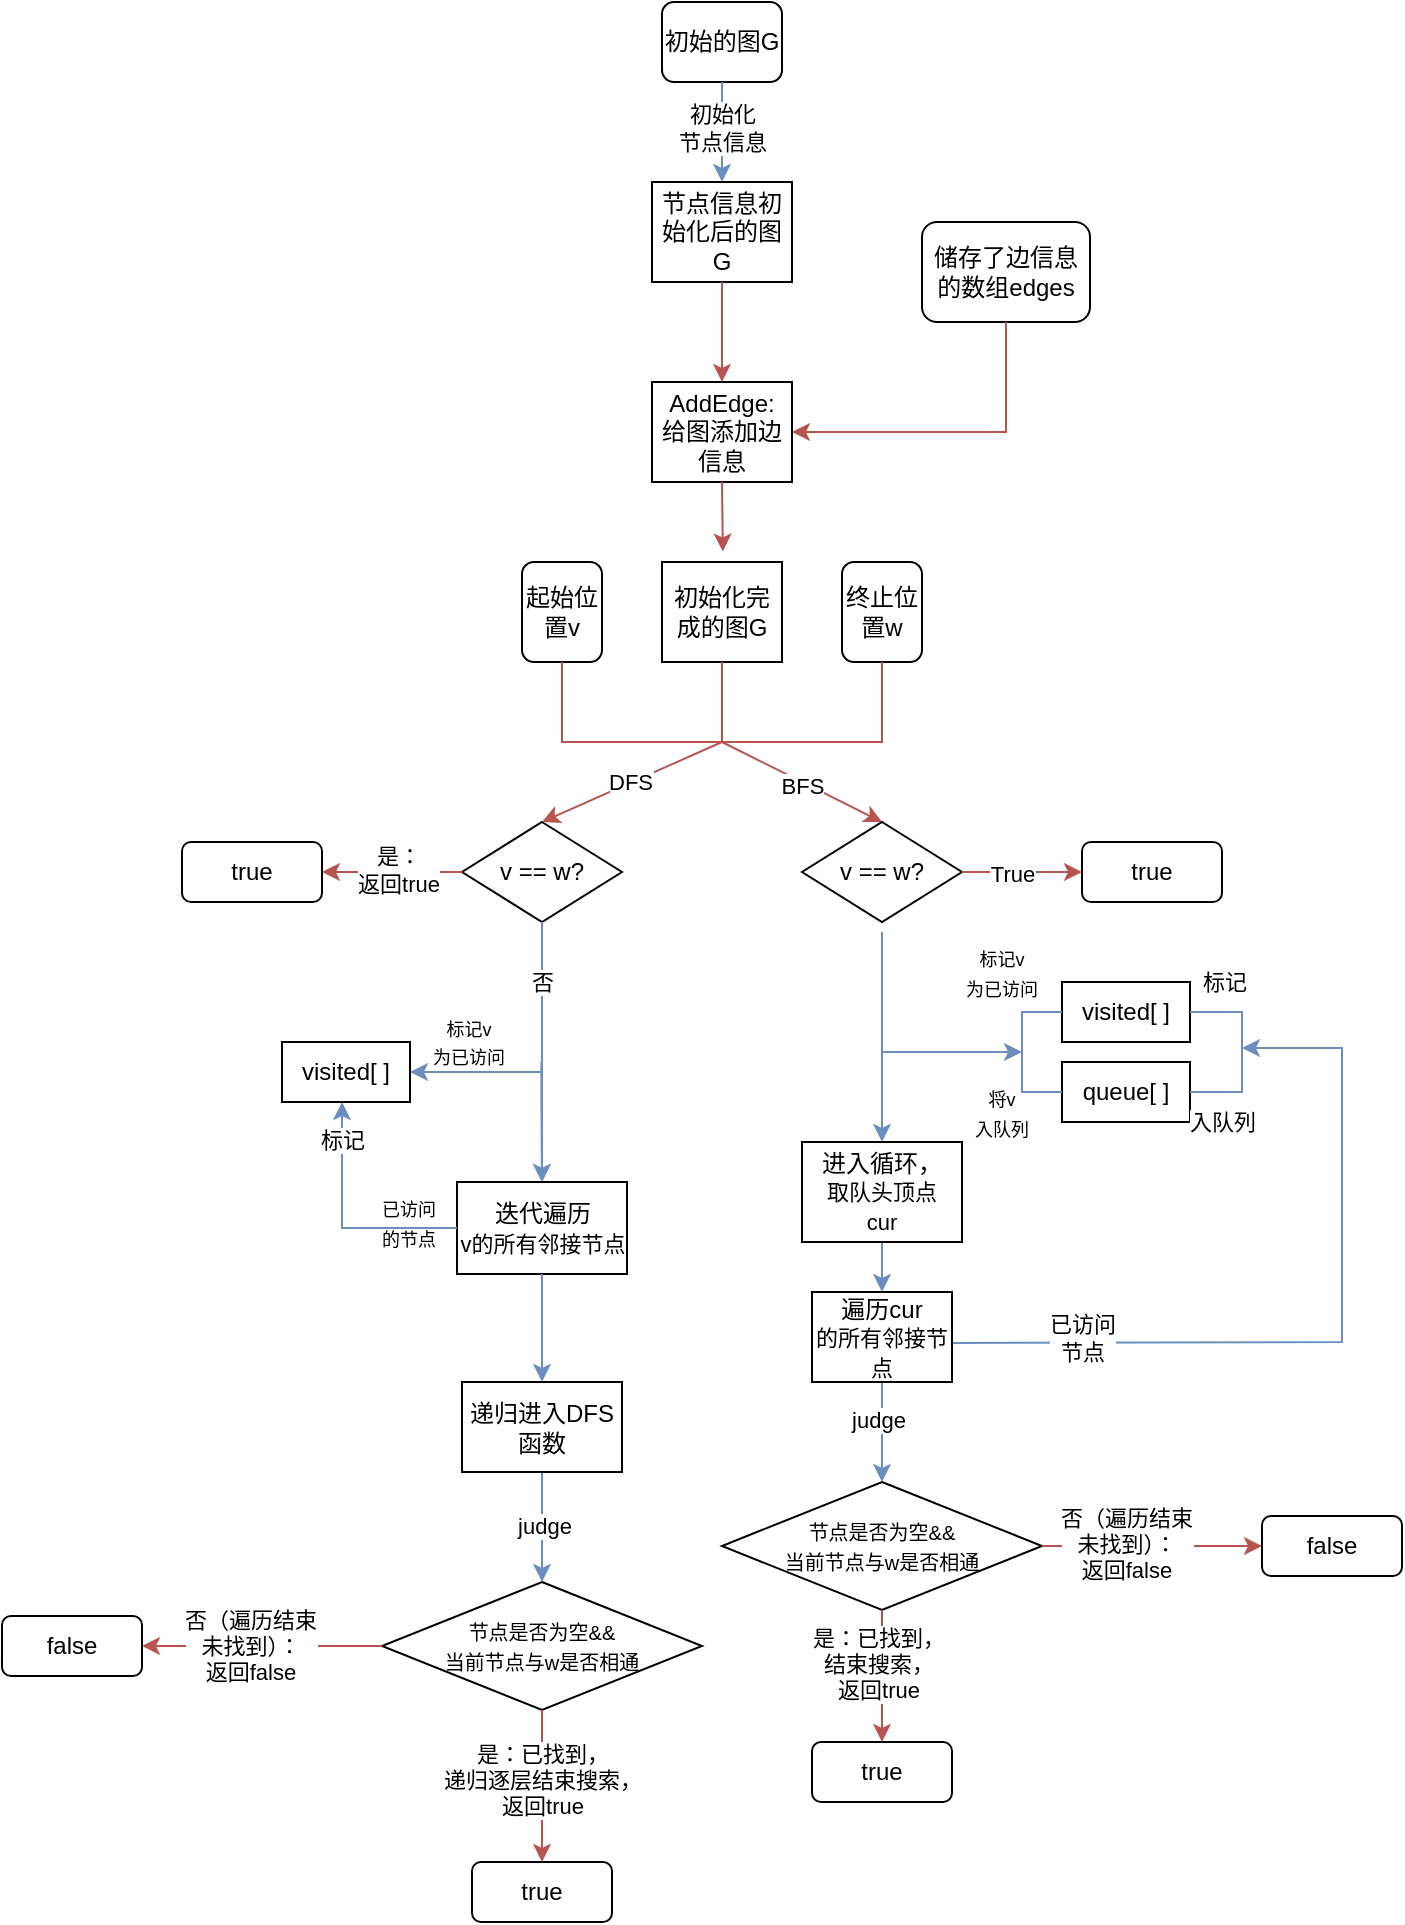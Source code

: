 <mxfile version="21.5.1" type="device">
  <diagram name="第 1 页" id="_WIfP7enui5bmbYG93mS">
    <mxGraphModel dx="1309" dy="2681" grid="1" gridSize="10" guides="1" tooltips="1" connect="1" arrows="1" fold="1" page="1" pageScale="1" pageWidth="827" pageHeight="1169" math="0" shadow="0">
      <root>
        <mxCell id="0" />
        <mxCell id="1" parent="0" />
        <mxCell id="SaiWkbjs5skI6gZlIIDz-1" value="储存了边信息的数组edges" style="rounded=1;whiteSpace=wrap;html=1;" parent="1" vertex="1">
          <mxGeometry x="390" y="-1140" width="84" height="50" as="geometry" />
        </mxCell>
        <mxCell id="SaiWkbjs5skI6gZlIIDz-2" value="初始的图G" style="rounded=1;whiteSpace=wrap;html=1;" parent="1" vertex="1">
          <mxGeometry x="260" y="-1250" width="60" height="40" as="geometry" />
        </mxCell>
        <mxCell id="SaiWkbjs5skI6gZlIIDz-3" value="节点信息初始化后的图G" style="rounded=0;whiteSpace=wrap;html=1;" parent="1" vertex="1">
          <mxGeometry x="255" y="-1160" width="70" height="50" as="geometry" />
        </mxCell>
        <mxCell id="SaiWkbjs5skI6gZlIIDz-4" value="" style="endArrow=classic;html=1;rounded=0;exitX=0.5;exitY=1;exitDx=0;exitDy=0;entryX=0.5;entryY=0;entryDx=0;entryDy=0;fillColor=#dae8fc;strokeColor=#6c8ebf;" parent="1" source="SaiWkbjs5skI6gZlIIDz-2" target="SaiWkbjs5skI6gZlIIDz-3" edge="1">
          <mxGeometry width="50" height="50" relative="1" as="geometry">
            <mxPoint x="450" y="-830" as="sourcePoint" />
            <mxPoint x="500" y="-880" as="targetPoint" />
          </mxGeometry>
        </mxCell>
        <mxCell id="ldMv6JmLsFNTly-fHTbO-2" value="初始化&lt;br&gt;节点信息" style="edgeLabel;html=1;align=center;verticalAlign=middle;resizable=0;points=[];" vertex="1" connectable="0" parent="SaiWkbjs5skI6gZlIIDz-4">
          <mxGeometry x="-0.091" relative="1" as="geometry">
            <mxPoint as="offset" />
          </mxGeometry>
        </mxCell>
        <mxCell id="SaiWkbjs5skI6gZlIIDz-7" value="初始化完成的图G" style="rounded=0;whiteSpace=wrap;html=1;" parent="1" vertex="1">
          <mxGeometry x="260" y="-970" width="60" height="50" as="geometry" />
        </mxCell>
        <mxCell id="SaiWkbjs5skI6gZlIIDz-9" value="" style="endArrow=classic;html=1;rounded=0;exitX=0.5;exitY=1;exitDx=0;exitDy=0;entryX=1;entryY=0.5;entryDx=0;entryDy=0;fillColor=#f8cecc;strokeColor=#b85450;" parent="1" source="SaiWkbjs5skI6gZlIIDz-1" edge="1" target="ldMv6JmLsFNTly-fHTbO-3">
          <mxGeometry width="50" height="50" relative="1" as="geometry">
            <mxPoint x="422" y="-1040" as="sourcePoint" />
            <mxPoint x="310" y="-980" as="targetPoint" />
            <Array as="points">
              <mxPoint x="432" y="-1035" />
            </Array>
          </mxGeometry>
        </mxCell>
        <mxCell id="SaiWkbjs5skI6gZlIIDz-11" value="起始位置v" style="rounded=1;whiteSpace=wrap;html=1;" parent="1" vertex="1">
          <mxGeometry x="190" y="-970" width="40" height="50" as="geometry" />
        </mxCell>
        <mxCell id="SaiWkbjs5skI6gZlIIDz-12" value="终止位置w" style="rounded=1;whiteSpace=wrap;html=1;" parent="1" vertex="1">
          <mxGeometry x="350" y="-970" width="40" height="50" as="geometry" />
        </mxCell>
        <mxCell id="SaiWkbjs5skI6gZlIIDz-13" value="" style="endArrow=none;html=1;rounded=0;exitX=0.5;exitY=1;exitDx=0;exitDy=0;entryX=0.5;entryY=1;entryDx=0;entryDy=0;fillColor=#f8cecc;strokeColor=#b85450;" parent="1" source="SaiWkbjs5skI6gZlIIDz-11" target="SaiWkbjs5skI6gZlIIDz-12" edge="1">
          <mxGeometry width="50" height="50" relative="1" as="geometry">
            <mxPoint x="380" y="-860" as="sourcePoint" />
            <mxPoint x="370" y="-880" as="targetPoint" />
            <Array as="points">
              <mxPoint x="210" y="-880" />
              <mxPoint x="370" y="-880" />
            </Array>
          </mxGeometry>
        </mxCell>
        <mxCell id="SaiWkbjs5skI6gZlIIDz-14" value="" style="endArrow=none;html=1;rounded=0;exitX=0.5;exitY=1;exitDx=0;exitDy=0;fillColor=#f8cecc;strokeColor=#b85450;" parent="1" source="SaiWkbjs5skI6gZlIIDz-7" edge="1">
          <mxGeometry width="50" height="50" relative="1" as="geometry">
            <mxPoint x="380" y="-860" as="sourcePoint" />
            <mxPoint x="290" y="-880" as="targetPoint" />
          </mxGeometry>
        </mxCell>
        <mxCell id="SaiWkbjs5skI6gZlIIDz-15" value="v == w? " style="rhombus;whiteSpace=wrap;html=1;" parent="1" vertex="1">
          <mxGeometry x="160" y="-840" width="80" height="50" as="geometry" />
        </mxCell>
        <mxCell id="SaiWkbjs5skI6gZlIIDz-17" value="" style="endArrow=classic;html=1;rounded=0;entryX=0.5;entryY=0;entryDx=0;entryDy=0;fillColor=#f8cecc;strokeColor=#b85450;" parent="1" target="SaiWkbjs5skI6gZlIIDz-15" edge="1">
          <mxGeometry width="50" height="50" relative="1" as="geometry">
            <mxPoint x="290" y="-880" as="sourcePoint" />
            <mxPoint x="430" y="-740" as="targetPoint" />
          </mxGeometry>
        </mxCell>
        <mxCell id="SaiWkbjs5skI6gZlIIDz-18" value="DFS" style="edgeLabel;html=1;align=center;verticalAlign=middle;resizable=0;points=[];" parent="SaiWkbjs5skI6gZlIIDz-17" vertex="1" connectable="0">
          <mxGeometry x="0.013" y="-1" relative="1" as="geometry">
            <mxPoint as="offset" />
          </mxGeometry>
        </mxCell>
        <mxCell id="SaiWkbjs5skI6gZlIIDz-19" value="true" style="rounded=1;whiteSpace=wrap;html=1;" parent="1" vertex="1">
          <mxGeometry x="20" y="-830" width="70" height="30" as="geometry" />
        </mxCell>
        <mxCell id="SaiWkbjs5skI6gZlIIDz-20" value="" style="endArrow=classic;html=1;rounded=0;exitX=0;exitY=0.5;exitDx=0;exitDy=0;entryX=1;entryY=0.5;entryDx=0;entryDy=0;fillColor=#f8cecc;strokeColor=#b85450;" parent="1" source="SaiWkbjs5skI6gZlIIDz-15" target="SaiWkbjs5skI6gZlIIDz-19" edge="1">
          <mxGeometry width="50" height="50" relative="1" as="geometry">
            <mxPoint x="290" y="-800" as="sourcePoint" />
            <mxPoint x="340" y="-850" as="targetPoint" />
          </mxGeometry>
        </mxCell>
        <mxCell id="ldMv6JmLsFNTly-fHTbO-8" value="是：&lt;br&gt;返回true" style="edgeLabel;html=1;align=center;verticalAlign=middle;resizable=0;points=[];" vertex="1" connectable="0" parent="SaiWkbjs5skI6gZlIIDz-20">
          <mxGeometry x="-0.092" y="-1" relative="1" as="geometry">
            <mxPoint as="offset" />
          </mxGeometry>
        </mxCell>
        <mxCell id="SaiWkbjs5skI6gZlIIDz-21" value="" style="endArrow=classic;html=1;rounded=0;exitX=0.5;exitY=1;exitDx=0;exitDy=0;entryX=1;entryY=0.5;entryDx=0;entryDy=0;fillColor=#dae8fc;strokeColor=#6c8ebf;" parent="1" source="SaiWkbjs5skI6gZlIIDz-15" target="SaiWkbjs5skI6gZlIIDz-24" edge="1">
          <mxGeometry width="50" height="50" relative="1" as="geometry">
            <mxPoint x="290" y="-800" as="sourcePoint" />
            <mxPoint x="200" y="-740" as="targetPoint" />
            <Array as="points">
              <mxPoint x="200" y="-715" />
            </Array>
          </mxGeometry>
        </mxCell>
        <mxCell id="SaiWkbjs5skI6gZlIIDz-23" value="否" style="edgeLabel;html=1;align=center;verticalAlign=middle;resizable=0;points=[];" parent="SaiWkbjs5skI6gZlIIDz-21" vertex="1" connectable="0">
          <mxGeometry x="-0.088" y="-3" relative="1" as="geometry">
            <mxPoint x="3" y="-35" as="offset" />
          </mxGeometry>
        </mxCell>
        <mxCell id="SaiWkbjs5skI6gZlIIDz-25" value="&lt;font style=&quot;font-size: 9px;&quot;&gt;标记v&lt;br&gt;为已访问&lt;/font&gt;" style="edgeLabel;html=1;align=center;verticalAlign=middle;resizable=0;points=[];" parent="SaiWkbjs5skI6gZlIIDz-21" vertex="1" connectable="0">
          <mxGeometry x="0.707" y="1" relative="1" as="geometry">
            <mxPoint x="8" y="-16" as="offset" />
          </mxGeometry>
        </mxCell>
        <mxCell id="ldMv6JmLsFNTly-fHTbO-18" value="" style="edgeStyle=orthogonalEdgeStyle;rounded=0;orthogonalLoop=1;jettySize=auto;html=1;fillColor=#dae8fc;strokeColor=#6c8ebf;" edge="1" parent="1" source="SaiWkbjs5skI6gZlIIDz-24" target="ldMv6JmLsFNTly-fHTbO-16">
          <mxGeometry relative="1" as="geometry" />
        </mxCell>
        <mxCell id="SaiWkbjs5skI6gZlIIDz-24" value="visited[ ]" style="rounded=0;whiteSpace=wrap;html=1;" parent="1" vertex="1">
          <mxGeometry x="70" y="-730" width="64" height="30" as="geometry" />
        </mxCell>
        <mxCell id="SaiWkbjs5skI6gZlIIDz-26" value="" style="endArrow=classic;html=1;rounded=0;fillColor=#dae8fc;strokeColor=#6c8ebf;entryX=0.5;entryY=0;entryDx=0;entryDy=0;" parent="1" edge="1" target="ldMv6JmLsFNTly-fHTbO-16">
          <mxGeometry width="50" height="50" relative="1" as="geometry">
            <mxPoint x="199.71" y="-720" as="sourcePoint" />
            <mxPoint x="200" y="-670" as="targetPoint" />
            <Array as="points">
              <mxPoint x="199.71" y="-700" />
            </Array>
          </mxGeometry>
        </mxCell>
        <mxCell id="SaiWkbjs5skI6gZlIIDz-29" value="&lt;font style=&quot;font-size: 9px;&quot;&gt;已访问&lt;br&gt;的节点&lt;/font&gt;" style="text;html=1;align=center;verticalAlign=middle;resizable=0;points=[];autosize=1;strokeColor=none;fillColor=none;" parent="1" vertex="1">
          <mxGeometry x="107.5" y="-660" width="50" height="40" as="geometry" />
        </mxCell>
        <mxCell id="SaiWkbjs5skI6gZlIIDz-32" value="&lt;font style=&quot;font-size: 10px;&quot;&gt;节点是否为空&amp;amp;&amp;amp;&lt;br&gt;当前节点与w是否相通&lt;/font&gt;" style="rhombus;whiteSpace=wrap;html=1;" parent="1" vertex="1">
          <mxGeometry x="120" y="-460" width="160" height="64" as="geometry" />
        </mxCell>
        <mxCell id="SaiWkbjs5skI6gZlIIDz-33" value="" style="endArrow=classic;html=1;rounded=0;entryX=0.5;entryY=0;entryDx=0;entryDy=0;fillColor=#dae8fc;strokeColor=#6c8ebf;exitX=0.5;exitY=1;exitDx=0;exitDy=0;" parent="1" target="SaiWkbjs5skI6gZlIIDz-32" edge="1" source="ldMv6JmLsFNTly-fHTbO-21">
          <mxGeometry width="50" height="50" relative="1" as="geometry">
            <mxPoint x="200" y="-570" as="sourcePoint" />
            <mxPoint x="330" y="-740" as="targetPoint" />
          </mxGeometry>
        </mxCell>
        <mxCell id="SaiWkbjs5skI6gZlIIDz-34" value="judge" style="edgeLabel;html=1;align=center;verticalAlign=middle;resizable=0;points=[];" parent="SaiWkbjs5skI6gZlIIDz-33" vertex="1" connectable="0">
          <mxGeometry x="-0.037" y="1" relative="1" as="geometry">
            <mxPoint as="offset" />
          </mxGeometry>
        </mxCell>
        <mxCell id="SaiWkbjs5skI6gZlIIDz-35" value="" style="endArrow=classic;html=1;rounded=0;entryX=1;entryY=0.5;entryDx=0;entryDy=0;fillColor=#f8cecc;strokeColor=#b85450;exitX=0;exitY=0.5;exitDx=0;exitDy=0;" parent="1" target="SaiWkbjs5skI6gZlIIDz-37" edge="1" source="SaiWkbjs5skI6gZlIIDz-32">
          <mxGeometry width="50" height="50" relative="1" as="geometry">
            <mxPoint x="120" y="-592" as="sourcePoint" />
            <mxPoint x="70" y="-600" as="targetPoint" />
            <Array as="points" />
          </mxGeometry>
        </mxCell>
        <mxCell id="SaiWkbjs5skI6gZlIIDz-38" value="&lt;font style=&quot;font-size: 11px;&quot;&gt;否（遍历结束&lt;br&gt;未找到）：&lt;br&gt;返回false&lt;br&gt;&lt;/font&gt;" style="edgeLabel;html=1;align=center;verticalAlign=middle;resizable=0;points=[];" parent="SaiWkbjs5skI6gZlIIDz-35" vertex="1" connectable="0">
          <mxGeometry x="0.169" y="-2" relative="1" as="geometry">
            <mxPoint x="4" y="2" as="offset" />
          </mxGeometry>
        </mxCell>
        <mxCell id="SaiWkbjs5skI6gZlIIDz-36" value="true" style="rounded=1;whiteSpace=wrap;html=1;" parent="1" vertex="1">
          <mxGeometry x="165" y="-320" width="70" height="30" as="geometry" />
        </mxCell>
        <mxCell id="SaiWkbjs5skI6gZlIIDz-37" value="false" style="rounded=1;whiteSpace=wrap;html=1;" parent="1" vertex="1">
          <mxGeometry x="-70" y="-443" width="70" height="30" as="geometry" />
        </mxCell>
        <mxCell id="SaiWkbjs5skI6gZlIIDz-39" value="" style="endArrow=classic;html=1;rounded=0;exitX=0.5;exitY=1;exitDx=0;exitDy=0;entryX=0.5;entryY=0;entryDx=0;entryDy=0;fillColor=#f8cecc;strokeColor=#b85450;" parent="1" source="SaiWkbjs5skI6gZlIIDz-32" target="SaiWkbjs5skI6gZlIIDz-36" edge="1">
          <mxGeometry width="50" height="50" relative="1" as="geometry">
            <mxPoint x="280" y="-690" as="sourcePoint" />
            <mxPoint x="330" y="-740" as="targetPoint" />
          </mxGeometry>
        </mxCell>
        <mxCell id="SaiWkbjs5skI6gZlIIDz-40" value="是：已找到，&lt;br&gt;递归逐层结束搜索，&lt;br&gt;返回true" style="edgeLabel;html=1;align=center;verticalAlign=middle;resizable=0;points=[];" parent="SaiWkbjs5skI6gZlIIDz-39" vertex="1" connectable="0">
          <mxGeometry x="-0.302" y="2" relative="1" as="geometry">
            <mxPoint x="-2" y="8" as="offset" />
          </mxGeometry>
        </mxCell>
        <mxCell id="SaiWkbjs5skI6gZlIIDz-41" value="" style="endArrow=classic;html=1;rounded=0;fillColor=#f8cecc;strokeColor=#b85450;" parent="1" edge="1">
          <mxGeometry width="50" height="50" relative="1" as="geometry">
            <mxPoint x="290" y="-880" as="sourcePoint" />
            <mxPoint x="370" y="-840" as="targetPoint" />
          </mxGeometry>
        </mxCell>
        <mxCell id="SaiWkbjs5skI6gZlIIDz-43" value="BFS" style="edgeLabel;html=1;align=center;verticalAlign=middle;resizable=0;points=[];" parent="SaiWkbjs5skI6gZlIIDz-41" vertex="1" connectable="0">
          <mxGeometry x="0.023" y="-2" relative="1" as="geometry">
            <mxPoint as="offset" />
          </mxGeometry>
        </mxCell>
        <mxCell id="SaiWkbjs5skI6gZlIIDz-42" value="v == w? " style="rhombus;whiteSpace=wrap;html=1;" parent="1" vertex="1">
          <mxGeometry x="330" y="-840" width="80" height="50" as="geometry" />
        </mxCell>
        <mxCell id="SaiWkbjs5skI6gZlIIDz-44" value="" style="endArrow=classic;html=1;rounded=0;exitX=1;exitY=0.5;exitDx=0;exitDy=0;fillColor=#f8cecc;strokeColor=#b85450;" parent="1" source="SaiWkbjs5skI6gZlIIDz-42" edge="1">
          <mxGeometry width="50" height="50" relative="1" as="geometry">
            <mxPoint x="510" y="-770" as="sourcePoint" />
            <mxPoint x="470" y="-815" as="targetPoint" />
          </mxGeometry>
        </mxCell>
        <mxCell id="SaiWkbjs5skI6gZlIIDz-45" value="True" style="edgeLabel;html=1;align=center;verticalAlign=middle;resizable=0;points=[];" parent="SaiWkbjs5skI6gZlIIDz-44" vertex="1" connectable="0">
          <mxGeometry x="-0.175" y="-1" relative="1" as="geometry">
            <mxPoint as="offset" />
          </mxGeometry>
        </mxCell>
        <mxCell id="SaiWkbjs5skI6gZlIIDz-46" value="true" style="rounded=1;whiteSpace=wrap;html=1;" parent="1" vertex="1">
          <mxGeometry x="470" y="-830" width="70" height="30" as="geometry" />
        </mxCell>
        <mxCell id="SaiWkbjs5skI6gZlIIDz-51" value="" style="endArrow=classic;html=1;rounded=0;exitX=0.5;exitY=1;exitDx=0;exitDy=0;fillColor=#dae8fc;strokeColor=#6c8ebf;" parent="1" edge="1">
          <mxGeometry width="50" height="50" relative="1" as="geometry">
            <mxPoint x="370" y="-785" as="sourcePoint" />
            <mxPoint x="440" y="-725" as="targetPoint" />
            <Array as="points">
              <mxPoint x="370" y="-725" />
              <mxPoint x="410" y="-725" />
            </Array>
          </mxGeometry>
        </mxCell>
        <mxCell id="SaiWkbjs5skI6gZlIIDz-52" value="visited[ ]" style="rounded=0;whiteSpace=wrap;html=1;" parent="1" vertex="1">
          <mxGeometry x="460" y="-760" width="64" height="30" as="geometry" />
        </mxCell>
        <mxCell id="SaiWkbjs5skI6gZlIIDz-54" value="queue[ ]" style="rounded=0;whiteSpace=wrap;html=1;" parent="1" vertex="1">
          <mxGeometry x="460" y="-720" width="64" height="30" as="geometry" />
        </mxCell>
        <mxCell id="SaiWkbjs5skI6gZlIIDz-55" value="" style="endArrow=none;html=1;rounded=0;exitX=0;exitY=0.5;exitDx=0;exitDy=0;entryX=0;entryY=0.5;entryDx=0;entryDy=0;fillColor=#dae8fc;strokeColor=#6c8ebf;" parent="1" source="SaiWkbjs5skI6gZlIIDz-52" target="SaiWkbjs5skI6gZlIIDz-54" edge="1">
          <mxGeometry width="50" height="50" relative="1" as="geometry">
            <mxPoint x="280" y="-750" as="sourcePoint" />
            <mxPoint x="330" y="-800" as="targetPoint" />
            <Array as="points">
              <mxPoint x="440" y="-745" />
              <mxPoint x="440" y="-705" />
            </Array>
          </mxGeometry>
        </mxCell>
        <mxCell id="SaiWkbjs5skI6gZlIIDz-56" value="&lt;font style=&quot;font-size: 9px;&quot;&gt;标记v&lt;br&gt;为已访问&lt;/font&gt;" style="text;html=1;strokeColor=none;fillColor=none;align=center;verticalAlign=middle;whiteSpace=wrap;rounded=0;" parent="1" vertex="1">
          <mxGeometry x="400" y="-780" width="60" height="30" as="geometry" />
        </mxCell>
        <mxCell id="SaiWkbjs5skI6gZlIIDz-57" value="&lt;font style=&quot;font-size: 9px;&quot;&gt;将v&lt;br&gt;入队列&lt;/font&gt;" style="text;html=1;strokeColor=none;fillColor=none;align=center;verticalAlign=middle;whiteSpace=wrap;rounded=0;" parent="1" vertex="1">
          <mxGeometry x="400" y="-710" width="60" height="30" as="geometry" />
        </mxCell>
        <mxCell id="SaiWkbjs5skI6gZlIIDz-65" value="" style="endArrow=classic;html=1;rounded=0;fillColor=#dae8fc;strokeColor=#6c8ebf;exitX=1;exitY=0.5;exitDx=0;exitDy=0;" parent="1" edge="1">
          <mxGeometry width="50" height="50" relative="1" as="geometry">
            <mxPoint x="405" y="-579.5" as="sourcePoint" />
            <mxPoint x="550" y="-727" as="targetPoint" />
            <Array as="points">
              <mxPoint x="600" y="-580" />
              <mxPoint x="600" y="-727" />
            </Array>
          </mxGeometry>
        </mxCell>
        <mxCell id="SaiWkbjs5skI6gZlIIDz-67" value="已访问&lt;br&gt;节点" style="edgeLabel;html=1;align=center;verticalAlign=middle;resizable=0;points=[];" parent="SaiWkbjs5skI6gZlIIDz-65" vertex="1" connectable="0">
          <mxGeometry x="0.889" y="-2" relative="1" as="geometry">
            <mxPoint x="-102" y="147" as="offset" />
          </mxGeometry>
        </mxCell>
        <mxCell id="SaiWkbjs5skI6gZlIIDz-66" value="" style="endArrow=none;html=1;rounded=0;exitX=1;exitY=0.5;exitDx=0;exitDy=0;entryX=1;entryY=0.5;entryDx=0;entryDy=0;fillColor=#dae8fc;strokeColor=#6c8ebf;" parent="1" source="SaiWkbjs5skI6gZlIIDz-52" target="SaiWkbjs5skI6gZlIIDz-54" edge="1">
          <mxGeometry width="50" height="50" relative="1" as="geometry">
            <mxPoint x="300" y="-590" as="sourcePoint" />
            <mxPoint x="350" y="-640" as="targetPoint" />
            <Array as="points">
              <mxPoint x="550" y="-745" />
              <mxPoint x="550" y="-720" />
              <mxPoint x="550" y="-705" />
            </Array>
          </mxGeometry>
        </mxCell>
        <mxCell id="SaiWkbjs5skI6gZlIIDz-68" value="标记" style="edgeLabel;html=1;align=center;verticalAlign=middle;resizable=0;points=[];" parent="SaiWkbjs5skI6gZlIIDz-66" vertex="1" connectable="0">
          <mxGeometry x="-0.777" relative="1" as="geometry">
            <mxPoint x="6" y="-15" as="offset" />
          </mxGeometry>
        </mxCell>
        <mxCell id="SaiWkbjs5skI6gZlIIDz-69" value="入队列" style="edgeLabel;html=1;align=center;verticalAlign=middle;resizable=0;points=[];" parent="SaiWkbjs5skI6gZlIIDz-66" vertex="1" connectable="0">
          <mxGeometry x="0.715" y="1" relative="1" as="geometry">
            <mxPoint x="3" y="14" as="offset" />
          </mxGeometry>
        </mxCell>
        <mxCell id="SaiWkbjs5skI6gZlIIDz-70" value="&lt;font style=&quot;font-size: 10px;&quot;&gt;节点是否为空&amp;amp;&amp;amp;&lt;br&gt;当前节点与w是否相通&lt;/font&gt;" style="rhombus;whiteSpace=wrap;html=1;" parent="1" vertex="1">
          <mxGeometry x="290" y="-510" width="160" height="64" as="geometry" />
        </mxCell>
        <mxCell id="SaiWkbjs5skI6gZlIIDz-71" value="" style="endArrow=classic;html=1;rounded=0;entryX=0.5;entryY=0;entryDx=0;entryDy=0;fillColor=#dae8fc;strokeColor=#6c8ebf;exitX=0.5;exitY=1;exitDx=0;exitDy=0;" parent="1" target="SaiWkbjs5skI6gZlIIDz-70" edge="1" source="ldMv6JmLsFNTly-fHTbO-10">
          <mxGeometry width="50" height="50" relative="1" as="geometry">
            <mxPoint x="370" y="-580" as="sourcePoint" />
            <mxPoint x="350" y="-550" as="targetPoint" />
          </mxGeometry>
        </mxCell>
        <mxCell id="SaiWkbjs5skI6gZlIIDz-72" value="judge" style="edgeLabel;html=1;align=center;verticalAlign=middle;resizable=0;points=[];" parent="SaiWkbjs5skI6gZlIIDz-71" vertex="1" connectable="0">
          <mxGeometry x="-0.245" y="-2" relative="1" as="geometry">
            <mxPoint as="offset" />
          </mxGeometry>
        </mxCell>
        <mxCell id="SaiWkbjs5skI6gZlIIDz-73" value="" style="endArrow=classic;html=1;rounded=0;exitX=1;exitY=0.5;exitDx=0;exitDy=0;entryX=0;entryY=0.5;entryDx=0;entryDy=0;fillColor=#f8cecc;strokeColor=#b85450;" parent="1" source="SaiWkbjs5skI6gZlIIDz-70" target="SaiWkbjs5skI6gZlIIDz-75" edge="1">
          <mxGeometry width="50" height="50" relative="1" as="geometry">
            <mxPoint x="300" y="-500" as="sourcePoint" />
            <mxPoint x="520" y="-510" as="targetPoint" />
            <Array as="points" />
          </mxGeometry>
        </mxCell>
        <mxCell id="SaiWkbjs5skI6gZlIIDz-74" value="否（遍历结束&lt;br style=&quot;border-color: var(--border-color);&quot;&gt;未找到）：&lt;br&gt;返回false" style="edgeLabel;html=1;align=center;verticalAlign=middle;resizable=0;points=[];" parent="SaiWkbjs5skI6gZlIIDz-73" vertex="1" connectable="0">
          <mxGeometry x="-0.233" y="1" relative="1" as="geometry">
            <mxPoint as="offset" />
          </mxGeometry>
        </mxCell>
        <mxCell id="SaiWkbjs5skI6gZlIIDz-75" value="false" style="rounded=1;whiteSpace=wrap;html=1;" parent="1" vertex="1">
          <mxGeometry x="560" y="-493" width="70" height="30" as="geometry" />
        </mxCell>
        <mxCell id="SaiWkbjs5skI6gZlIIDz-76" value="true" style="rounded=1;whiteSpace=wrap;html=1;" parent="1" vertex="1">
          <mxGeometry x="335" y="-380" width="70" height="30" as="geometry" />
        </mxCell>
        <mxCell id="SaiWkbjs5skI6gZlIIDz-77" value="" style="endArrow=classic;html=1;rounded=0;exitX=0.5;exitY=1;exitDx=0;exitDy=0;entryX=0.5;entryY=0;entryDx=0;entryDy=0;fillColor=#f8cecc;strokeColor=#b85450;" parent="1" source="SaiWkbjs5skI6gZlIIDz-70" target="SaiWkbjs5skI6gZlIIDz-76" edge="1">
          <mxGeometry width="50" height="50" relative="1" as="geometry">
            <mxPoint x="350" y="-480" as="sourcePoint" />
            <mxPoint x="340" y="-550" as="targetPoint" />
          </mxGeometry>
        </mxCell>
        <mxCell id="SaiWkbjs5skI6gZlIIDz-78" value="是：已找到，&lt;br&gt;结束搜索，&lt;br&gt;返回true" style="edgeLabel;html=1;align=center;verticalAlign=middle;resizable=0;points=[];" parent="SaiWkbjs5skI6gZlIIDz-77" vertex="1" connectable="0">
          <mxGeometry x="-0.184" y="-2" relative="1" as="geometry">
            <mxPoint as="offset" />
          </mxGeometry>
        </mxCell>
        <mxCell id="ldMv6JmLsFNTly-fHTbO-3" value="AddEdge:&lt;br&gt;给图添加边信息" style="rounded=0;whiteSpace=wrap;html=1;" vertex="1" parent="1">
          <mxGeometry x="255" y="-1060" width="70" height="50" as="geometry" />
        </mxCell>
        <mxCell id="ldMv6JmLsFNTly-fHTbO-5" value="" style="endArrow=classic;html=1;rounded=0;exitX=0.5;exitY=1;exitDx=0;exitDy=0;entryX=0.5;entryY=0;entryDx=0;entryDy=0;fillColor=#f8cecc;strokeColor=#b85450;" edge="1" parent="1" source="SaiWkbjs5skI6gZlIIDz-3" target="ldMv6JmLsFNTly-fHTbO-3">
          <mxGeometry width="50" height="50" relative="1" as="geometry">
            <mxPoint x="350" y="-990" as="sourcePoint" />
            <mxPoint x="400" y="-1040" as="targetPoint" />
          </mxGeometry>
        </mxCell>
        <mxCell id="ldMv6JmLsFNTly-fHTbO-6" value="" style="endArrow=classic;html=1;rounded=0;exitX=0.5;exitY=1;exitDx=0;exitDy=0;entryX=0.507;entryY=-0.105;entryDx=0;entryDy=0;fillColor=#f8cecc;strokeColor=#b85450;entryPerimeter=0;" edge="1" parent="1" source="ldMv6JmLsFNTly-fHTbO-3" target="SaiWkbjs5skI6gZlIIDz-7">
          <mxGeometry width="50" height="50" relative="1" as="geometry">
            <mxPoint x="300" y="-1100" as="sourcePoint" />
            <mxPoint x="300" y="-1050" as="targetPoint" />
          </mxGeometry>
        </mxCell>
        <mxCell id="ldMv6JmLsFNTly-fHTbO-10" value="遍历cur&lt;br style=&quot;border-color: var(--border-color); font-size: 11px;&quot;&gt;&lt;span style=&quot;font-size: 11px; background-color: rgb(255, 255, 255);&quot;&gt;的所有邻接节点&lt;/span&gt;" style="rounded=0;whiteSpace=wrap;html=1;" vertex="1" parent="1">
          <mxGeometry x="335" y="-605" width="70" height="45" as="geometry" />
        </mxCell>
        <mxCell id="ldMv6JmLsFNTly-fHTbO-11" value="" style="endArrow=classic;html=1;rounded=0;exitX=0.5;exitY=1;exitDx=0;exitDy=0;entryX=0.5;entryY=0;entryDx=0;entryDy=0;fillColor=#dae8fc;strokeColor=#6c8ebf;" edge="1" parent="1" source="ldMv6JmLsFNTly-fHTbO-12" target="ldMv6JmLsFNTly-fHTbO-10">
          <mxGeometry width="50" height="50" relative="1" as="geometry">
            <mxPoint x="370" y="-624" as="sourcePoint" />
            <mxPoint x="390" y="-600" as="targetPoint" />
          </mxGeometry>
        </mxCell>
        <mxCell id="ldMv6JmLsFNTly-fHTbO-12" value="进入循环，&lt;br style=&quot;border-color: var(--border-color); font-size: 11px;&quot;&gt;&lt;span style=&quot;font-size: 11px; background-color: rgb(255, 255, 255);&quot;&gt;取队头顶点&lt;/span&gt;&lt;br style=&quot;border-color: var(--border-color); font-size: 11px;&quot;&gt;&lt;span style=&quot;font-size: 11px; background-color: rgb(255, 255, 255);&quot;&gt;cur&lt;/span&gt;" style="rounded=0;whiteSpace=wrap;html=1;" vertex="1" parent="1">
          <mxGeometry x="330" y="-680" width="80" height="50" as="geometry" />
        </mxCell>
        <mxCell id="ldMv6JmLsFNTly-fHTbO-14" value="" style="endArrow=classic;html=1;rounded=0;entryX=0.5;entryY=0;entryDx=0;entryDy=0;fillColor=#dae8fc;strokeColor=#6c8ebf;" edge="1" parent="1" target="ldMv6JmLsFNTly-fHTbO-12">
          <mxGeometry width="50" height="50" relative="1" as="geometry">
            <mxPoint x="370" y="-730" as="sourcePoint" />
            <mxPoint x="390" y="-710" as="targetPoint" />
          </mxGeometry>
        </mxCell>
        <mxCell id="ldMv6JmLsFNTly-fHTbO-16" value="迭代遍历&lt;br style=&quot;border-color: var(--border-color); font-size: 11px;&quot;&gt;&lt;span style=&quot;font-size: 11px; background-color: rgb(255, 255, 255);&quot;&gt;v的所有邻接节点&lt;/span&gt;" style="rounded=0;whiteSpace=wrap;html=1;" vertex="1" parent="1">
          <mxGeometry x="157.5" y="-660" width="85" height="46" as="geometry" />
        </mxCell>
        <mxCell id="ldMv6JmLsFNTly-fHTbO-19" value="" style="endArrow=classic;html=1;rounded=0;entryX=0.5;entryY=1;entryDx=0;entryDy=0;exitX=0;exitY=0.5;exitDx=0;exitDy=0;fillColor=#dae8fc;strokeColor=#6c8ebf;" edge="1" parent="1" source="ldMv6JmLsFNTly-fHTbO-16">
          <mxGeometry width="50" height="50" relative="1" as="geometry">
            <mxPoint x="137.5" y="-637" as="sourcePoint" />
            <mxPoint x="100" y="-700" as="targetPoint" />
            <Array as="points">
              <mxPoint x="100" y="-637" />
            </Array>
          </mxGeometry>
        </mxCell>
        <mxCell id="ldMv6JmLsFNTly-fHTbO-23" value="标记" style="edgeLabel;html=1;align=center;verticalAlign=middle;resizable=0;points=[];" vertex="1" connectable="0" parent="ldMv6JmLsFNTly-fHTbO-19">
          <mxGeometry x="0.687" relative="1" as="geometry">
            <mxPoint as="offset" />
          </mxGeometry>
        </mxCell>
        <mxCell id="ldMv6JmLsFNTly-fHTbO-21" value="递归进入DFS函数" style="rounded=0;whiteSpace=wrap;html=1;" vertex="1" parent="1">
          <mxGeometry x="160" y="-560" width="80" height="45" as="geometry" />
        </mxCell>
        <mxCell id="ldMv6JmLsFNTly-fHTbO-22" value="" style="endArrow=classic;html=1;rounded=0;exitX=0.5;exitY=1;exitDx=0;exitDy=0;entryX=0.5;entryY=0;entryDx=0;entryDy=0;fillColor=#dae8fc;strokeColor=#6c8ebf;" edge="1" parent="1" source="ldMv6JmLsFNTly-fHTbO-16" target="ldMv6JmLsFNTly-fHTbO-21">
          <mxGeometry width="50" height="50" relative="1" as="geometry">
            <mxPoint x="230" y="-500" as="sourcePoint" />
            <mxPoint x="280" y="-550" as="targetPoint" />
          </mxGeometry>
        </mxCell>
      </root>
    </mxGraphModel>
  </diagram>
</mxfile>
